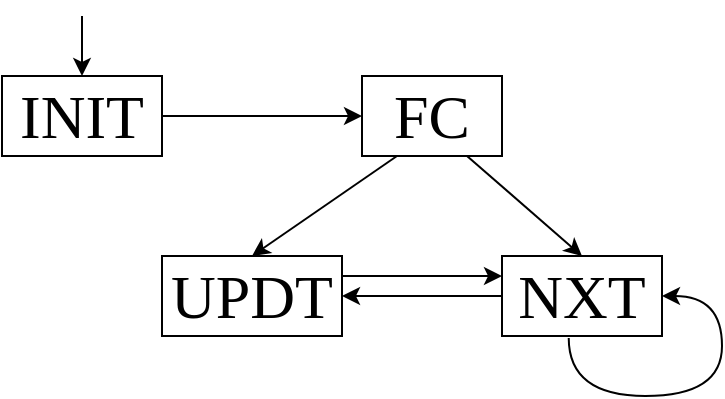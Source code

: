 <mxfile version="12.9.7" type="device"><diagram id="C5RBs43oDa-KdzZeNtuy" name="Page-1"><mxGraphModel dx="1449" dy="984" grid="1" gridSize="10" guides="1" tooltips="1" connect="1" arrows="1" fold="1" page="1" pageScale="1" pageWidth="2339" pageHeight="3300" math="0" shadow="0"><root><mxCell id="WIyWlLk6GJQsqaUBKTNV-0"/><mxCell id="WIyWlLk6GJQsqaUBKTNV-1" parent="WIyWlLk6GJQsqaUBKTNV-0"/><mxCell id="miT-gH-v6I3RbXiLJisk-7" style="edgeStyle=none;rounded=0;orthogonalLoop=1;jettySize=auto;html=1;exitX=0.25;exitY=1;exitDx=0;exitDy=0;entryX=0.5;entryY=0;entryDx=0;entryDy=0;" parent="WIyWlLk6GJQsqaUBKTNV-1" source="mIihfWr5q3QHx2a527gM-7" target="o-0xFK90oUEzO5xqYwKt-1" edge="1"><mxGeometry relative="1" as="geometry"/></mxCell><mxCell id="miT-gH-v6I3RbXiLJisk-8" style="edgeStyle=none;rounded=0;orthogonalLoop=1;jettySize=auto;html=1;exitX=0.75;exitY=1;exitDx=0;exitDy=0;entryX=0.5;entryY=0;entryDx=0;entryDy=0;" parent="WIyWlLk6GJQsqaUBKTNV-1" source="mIihfWr5q3QHx2a527gM-7" target="o-0xFK90oUEzO5xqYwKt-0" edge="1"><mxGeometry relative="1" as="geometry"/></mxCell><mxCell id="mIihfWr5q3QHx2a527gM-7" value="FC" style="rounded=0;whiteSpace=wrap;html=1;fontFamily=Times New Roman;fontSize=31;" parent="WIyWlLk6GJQsqaUBKTNV-1" vertex="1"><mxGeometry x="340" y="250" width="70" height="40" as="geometry"/></mxCell><mxCell id="miT-gH-v6I3RbXiLJisk-10" style="edgeStyle=none;rounded=0;orthogonalLoop=1;jettySize=auto;html=1;exitX=0;exitY=0.5;exitDx=0;exitDy=0;entryX=1;entryY=0.5;entryDx=0;entryDy=0;" parent="WIyWlLk6GJQsqaUBKTNV-1" source="o-0xFK90oUEzO5xqYwKt-0" target="o-0xFK90oUEzO5xqYwKt-1" edge="1"><mxGeometry relative="1" as="geometry"/></mxCell><mxCell id="o-0xFK90oUEzO5xqYwKt-0" value="NXT" style="rounded=0;whiteSpace=wrap;html=1;fontFamily=Times New Roman;fontSize=31;" parent="WIyWlLk6GJQsqaUBKTNV-1" vertex="1"><mxGeometry x="410" y="340" width="80" height="40" as="geometry"/></mxCell><mxCell id="miT-gH-v6I3RbXiLJisk-9" style="edgeStyle=none;rounded=0;orthogonalLoop=1;jettySize=auto;html=1;exitX=1;exitY=0.25;exitDx=0;exitDy=0;entryX=0;entryY=0.25;entryDx=0;entryDy=0;" parent="WIyWlLk6GJQsqaUBKTNV-1" source="o-0xFK90oUEzO5xqYwKt-1" target="o-0xFK90oUEzO5xqYwKt-0" edge="1"><mxGeometry relative="1" as="geometry"/></mxCell><mxCell id="o-0xFK90oUEzO5xqYwKt-1" value="UPDT" style="rounded=0;whiteSpace=wrap;html=1;fontFamily=Times New Roman;fontSize=31;" parent="WIyWlLk6GJQsqaUBKTNV-1" vertex="1"><mxGeometry x="240" y="340" width="90" height="40" as="geometry"/></mxCell><mxCell id="miT-gH-v6I3RbXiLJisk-16" value="" style="endArrow=classic;html=1;exitX=0.417;exitY=1.025;exitDx=0;exitDy=0;exitPerimeter=0;edgeStyle=orthogonalEdgeStyle;curved=1;entryX=1;entryY=0.5;entryDx=0;entryDy=0;" parent="WIyWlLk6GJQsqaUBKTNV-1" source="o-0xFK90oUEzO5xqYwKt-0" target="o-0xFK90oUEzO5xqYwKt-0" edge="1"><mxGeometry width="50" height="50" relative="1" as="geometry"><mxPoint x="400" y="470" as="sourcePoint"/><mxPoint x="490" y="430" as="targetPoint"/><Array as="points"><mxPoint x="443" y="410"/><mxPoint x="520" y="410"/><mxPoint x="520" y="360"/></Array></mxGeometry></mxCell><mxCell id="vgRg-5UwmboyQ26Omfo9-3" style="edgeStyle=orthogonalEdgeStyle;rounded=0;orthogonalLoop=1;jettySize=auto;html=1;exitX=1;exitY=0.5;exitDx=0;exitDy=0;entryX=0;entryY=0.5;entryDx=0;entryDy=0;" edge="1" parent="WIyWlLk6GJQsqaUBKTNV-1" source="vgRg-5UwmboyQ26Omfo9-2" target="mIihfWr5q3QHx2a527gM-7"><mxGeometry relative="1" as="geometry"/></mxCell><mxCell id="vgRg-5UwmboyQ26Omfo9-2" value="INIT" style="rounded=0;whiteSpace=wrap;html=1;fontFamily=Times New Roman;fontSize=31;" vertex="1" parent="WIyWlLk6GJQsqaUBKTNV-1"><mxGeometry x="160" y="250" width="80" height="40" as="geometry"/></mxCell><mxCell id="vgRg-5UwmboyQ26Omfo9-5" value="" style="endArrow=classic;html=1;entryX=0.5;entryY=0;entryDx=0;entryDy=0;" edge="1" parent="WIyWlLk6GJQsqaUBKTNV-1" target="vgRg-5UwmboyQ26Omfo9-2"><mxGeometry width="50" height="50" relative="1" as="geometry"><mxPoint x="200" y="220" as="sourcePoint"/><mxPoint x="480" y="350" as="targetPoint"/></mxGeometry></mxCell></root></mxGraphModel></diagram></mxfile>
